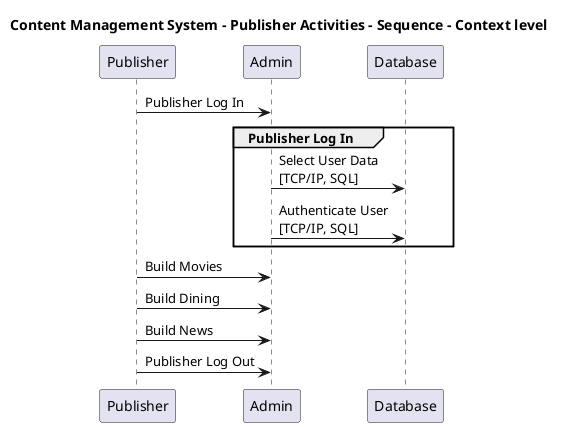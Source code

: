 @startuml

title Content Management System - Publisher Activities - Sequence - Context level

participant "Publisher" as ContentManagementSystem.Actors.Publisher
participant "Admin" as ContentManagementSystem.SoftwareSystems.Admin
participant "Database" as ContentManagementSystem.SoftwareSystems.Database

ContentManagementSystem.Actors.Publisher -> ContentManagementSystem.SoftwareSystems.Admin : Publisher Log In
group Publisher Log In
ContentManagementSystem.SoftwareSystems.Admin -> ContentManagementSystem.SoftwareSystems.Database : Select User Data\n[TCP/IP, SQL]
ContentManagementSystem.SoftwareSystems.Admin -> ContentManagementSystem.SoftwareSystems.Database : Authenticate User\n[TCP/IP, SQL]
end
ContentManagementSystem.Actors.Publisher -> ContentManagementSystem.SoftwareSystems.Admin : Build Movies
ContentManagementSystem.Actors.Publisher -> ContentManagementSystem.SoftwareSystems.Admin : Build Dining
ContentManagementSystem.Actors.Publisher -> ContentManagementSystem.SoftwareSystems.Admin : Build News
ContentManagementSystem.Actors.Publisher -> ContentManagementSystem.SoftwareSystems.Admin : Publisher Log Out


@enduml
